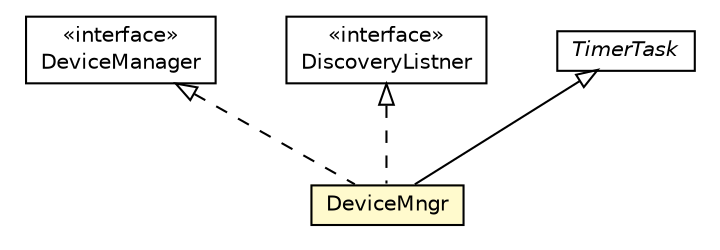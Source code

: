 #!/usr/local/bin/dot
#
# Class diagram 
# Generated by UMLGraph version 5.1 (http://www.umlgraph.org/)
#

digraph G {
	edge [fontname="Helvetica",fontsize=10,labelfontname="Helvetica",labelfontsize=10];
	node [fontname="Helvetica",fontsize=10,shape=plaintext];
	nodesep=0.25;
	ranksep=0.5;
	// com.connectlife.coreserver.environment.device.DeviceManager
	c1432 [label=<<table title="com.connectlife.coreserver.environment.device.DeviceManager" border="0" cellborder="1" cellspacing="0" cellpadding="2" port="p" href="./DeviceManager.html">
		<tr><td><table border="0" cellspacing="0" cellpadding="1">
<tr><td align="center" balign="center"> &#171;interface&#187; </td></tr>
<tr><td align="center" balign="center"> DeviceManager </td></tr>
		</table></td></tr>
		</table>>, fontname="Helvetica", fontcolor="black", fontsize=10.0];
	// com.connectlife.coreserver.environment.device.DeviceMngr
	c1433 [label=<<table title="com.connectlife.coreserver.environment.device.DeviceMngr" border="0" cellborder="1" cellspacing="0" cellpadding="2" port="p" bgcolor="lemonChiffon" href="./DeviceMngr.html">
		<tr><td><table border="0" cellspacing="0" cellpadding="1">
<tr><td align="center" balign="center"> DeviceMngr </td></tr>
		</table></td></tr>
		</table>>, fontname="Helvetica", fontcolor="black", fontsize=10.0];
	// com.connectlife.coreserver.environment.discover.DiscoveryListner
	c1435 [label=<<table title="com.connectlife.coreserver.environment.discover.DiscoveryListner" border="0" cellborder="1" cellspacing="0" cellpadding="2" port="p" href="../discover/DiscoveryListner.html">
		<tr><td><table border="0" cellspacing="0" cellpadding="1">
<tr><td align="center" balign="center"> &#171;interface&#187; </td></tr>
<tr><td align="center" balign="center"> DiscoveryListner </td></tr>
		</table></td></tr>
		</table>>, fontname="Helvetica", fontcolor="black", fontsize=10.0];
	//com.connectlife.coreserver.environment.device.DeviceMngr extends java.util.TimerTask
	c1452:p -> c1433:p [dir=back,arrowtail=empty];
	//com.connectlife.coreserver.environment.device.DeviceMngr implements com.connectlife.coreserver.environment.device.DeviceManager
	c1432:p -> c1433:p [dir=back,arrowtail=empty,style=dashed];
	//com.connectlife.coreserver.environment.device.DeviceMngr implements com.connectlife.coreserver.environment.discover.DiscoveryListner
	c1435:p -> c1433:p [dir=back,arrowtail=empty,style=dashed];
	// java.util.TimerTask
	c1452 [label=<<table title="java.util.TimerTask" border="0" cellborder="1" cellspacing="0" cellpadding="2" port="p" href="http://java.sun.com/j2se/1.4.2/docs/api/java/util/TimerTask.html">
		<tr><td><table border="0" cellspacing="0" cellpadding="1">
<tr><td align="center" balign="center"><font face="Helvetica-Oblique"> TimerTask </font></td></tr>
		</table></td></tr>
		</table>>, fontname="Helvetica", fontcolor="black", fontsize=10.0];
}

